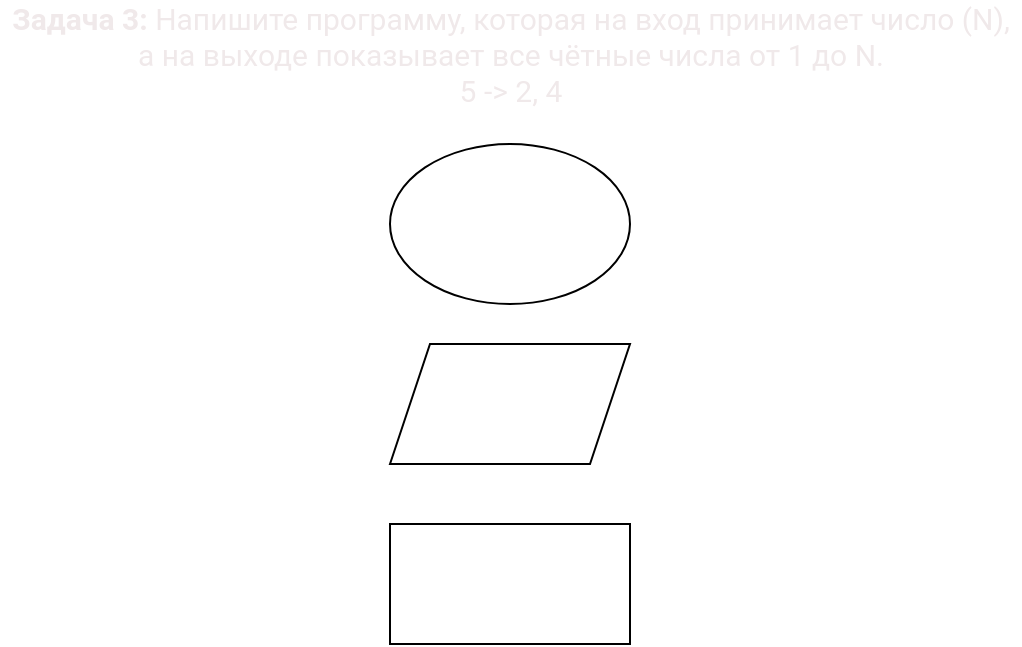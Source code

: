 <mxfile>
    <diagram id="YQ4yvi4Qh8gLNqfzUJ_o" name="Страница 1">
        <mxGraphModel dx="940" dy="1698" grid="1" gridSize="10" guides="1" tooltips="1" connect="1" arrows="1" fold="1" page="1" pageScale="1" pageWidth="827" pageHeight="1169" math="0" shadow="0">
            <root>
                <mxCell id="0"/>
                <mxCell id="1" parent="0"/>
                <mxCell id="2" value="&lt;p style=&quot;box-sizing: border-box ; margin: 0px ; font-family: &amp;#34;roboto&amp;#34; , &amp;#34;san francisco&amp;#34; , &amp;#34;helvetica neue&amp;#34; , &amp;#34;helvetica&amp;#34; , &amp;#34;arial&amp;#34; ; font-size: 15px&quot;&gt;&lt;font color=&quot;#f0e9ea&quot;&gt;&lt;span style=&quot;box-sizing: border-box ; font-weight: 700&quot;&gt;Задача 3:&lt;/span&gt;&amp;nbsp;Напишите программу, которая на вход принимает число (N),&lt;/font&gt;&lt;/p&gt;&lt;p style=&quot;box-sizing: border-box ; margin: 0px ; font-family: &amp;#34;roboto&amp;#34; , &amp;#34;san francisco&amp;#34; , &amp;#34;helvetica neue&amp;#34; , &amp;#34;helvetica&amp;#34; , &amp;#34;arial&amp;#34; ; font-size: 15px&quot;&gt;&lt;font color=&quot;#f0e9ea&quot;&gt;а на выходе показывает все чётные числа от 1 до N.&lt;/font&gt;&lt;/p&gt;&lt;p style=&quot;box-sizing: border-box ; margin: 0px ; font-family: &amp;#34;roboto&amp;#34; , &amp;#34;san francisco&amp;#34; , &amp;#34;helvetica neue&amp;#34; , &amp;#34;helvetica&amp;#34; , &amp;#34;arial&amp;#34; ; font-size: 15px&quot;&gt;&lt;font color=&quot;#f0e9ea&quot;&gt;5 -&amp;gt; 2, 4&lt;/font&gt;&lt;/p&gt;" style="text;html=1;align=center;verticalAlign=middle;resizable=0;points=[];autosize=1;strokeColor=none;fillColor=none;" vertex="1" parent="1">
                    <mxGeometry x="180" y="-1140" width="510" height="50" as="geometry"/>
                </mxCell>
                <mxCell id="3" value="" style="ellipse;whiteSpace=wrap;html=1;labelBackgroundColor=none;fontColor=#F0E9EA;" vertex="1" parent="1">
                    <mxGeometry x="375" y="-1070" width="120" height="80" as="geometry"/>
                </mxCell>
                <mxCell id="4" value="" style="shape=parallelogram;perimeter=parallelogramPerimeter;whiteSpace=wrap;html=1;fixedSize=1;labelBackgroundColor=none;fontColor=#F0E9EA;" vertex="1" parent="1">
                    <mxGeometry x="375" y="-970" width="120" height="60" as="geometry"/>
                </mxCell>
                <mxCell id="5" value="" style="rounded=0;whiteSpace=wrap;html=1;labelBackgroundColor=none;fontColor=#F0E9EA;" vertex="1" parent="1">
                    <mxGeometry x="375" y="-880" width="120" height="60" as="geometry"/>
                </mxCell>
            </root>
        </mxGraphModel>
    </diagram>
</mxfile>